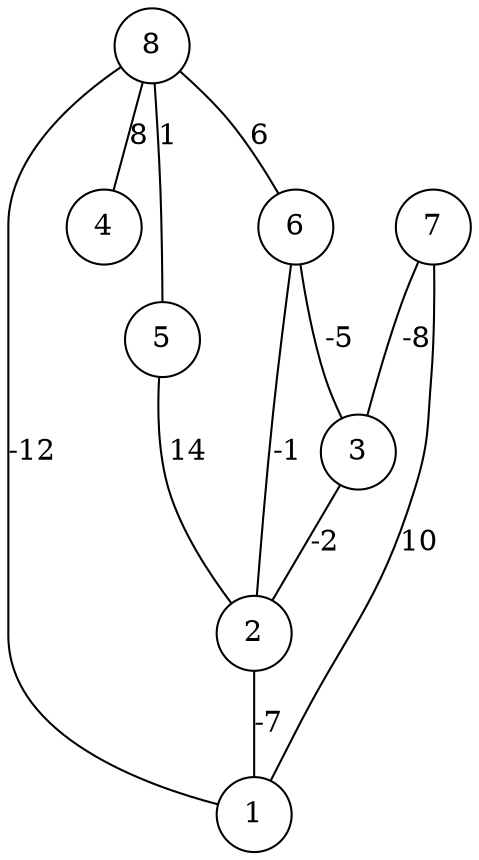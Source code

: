 graph { 
	 fontname="Helvetica,Arial,sans-serif" 
	 node [shape = circle]; 
	 8 -- 1 [label = "-12"];
	 8 -- 4 [label = "8"];
	 8 -- 5 [label = "1"];
	 8 -- 6 [label = "6"];
	 7 -- 1 [label = "10"];
	 7 -- 3 [label = "-8"];
	 6 -- 2 [label = "-1"];
	 6 -- 3 [label = "-5"];
	 5 -- 2 [label = "14"];
	 3 -- 2 [label = "-2"];
	 2 -- 1 [label = "-7"];
	 1;
	 2;
	 3;
	 4;
	 5;
	 6;
	 7;
	 8;
}
